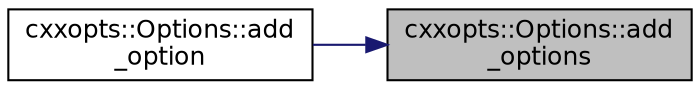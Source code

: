 digraph "cxxopts::Options::add_options"
{
 // INTERACTIVE_SVG=YES
 // LATEX_PDF_SIZE
  edge [fontname="Helvetica",fontsize="12",labelfontname="Helvetica",labelfontsize="12"];
  node [fontname="Helvetica",fontsize="12",shape=record];
  rankdir="RL";
  Node1 [label="cxxopts::Options::add\l_options",height=0.2,width=0.4,color="black", fillcolor="grey75", style="filled", fontcolor="black",tooltip=" "];
  Node1 -> Node2 [dir="back",color="midnightblue",fontsize="12",style="solid",fontname="Helvetica"];
  Node2 [label="cxxopts::Options::add\l_option",height=0.2,width=0.4,color="black", fillcolor="white", style="filled",URL="$a01050.html#ac698adfe5b5ca50d36017a52b27fb828",tooltip=" "];
}
